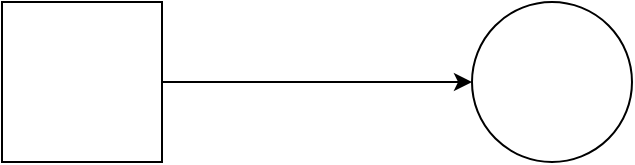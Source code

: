 <mxfile>
    <diagram id="mtWmTa7S2xDjD_BrY2Mq" name="Page-1">
        <mxGraphModel dx="619" dy="343" grid="1" gridSize="10" guides="1" tooltips="1" connect="1" arrows="1" fold="1" page="1" pageScale="1" pageWidth="850" pageHeight="1100" math="0" shadow="0">
            <root>
                <mxCell id="0"/>
                <mxCell id="1" parent="0"/>
                <mxCell id="4" style="edgeStyle=none;html=1;exitX=1;exitY=0.5;exitDx=0;exitDy=0;entryX=0;entryY=0.5;entryDx=0;entryDy=0;" edge="1" parent="1" source="2" target="3">
                    <mxGeometry relative="1" as="geometry"/>
                </mxCell>
                <mxCell id="2" value="" style="whiteSpace=wrap;html=1;aspect=fixed;" vertex="1" parent="1">
                    <mxGeometry x="150" y="100" width="80" height="80" as="geometry"/>
                </mxCell>
                <mxCell id="3" value="" style="ellipse;whiteSpace=wrap;html=1;aspect=fixed;" vertex="1" parent="1">
                    <mxGeometry x="385" y="100" width="80" height="80" as="geometry"/>
                </mxCell>
            </root>
        </mxGraphModel>
    </diagram>
</mxfile>